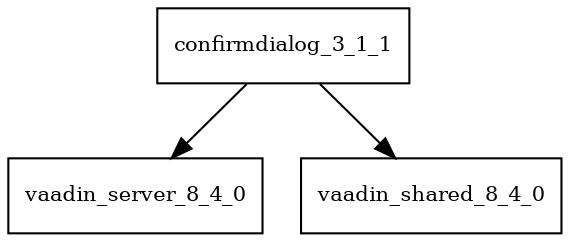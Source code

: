 digraph confirmdialog_3_1_1_dependencies {
  node [shape = box, fontsize=10.0];
  confirmdialog_3_1_1 -> vaadin_server_8_4_0;
  confirmdialog_3_1_1 -> vaadin_shared_8_4_0;
}
